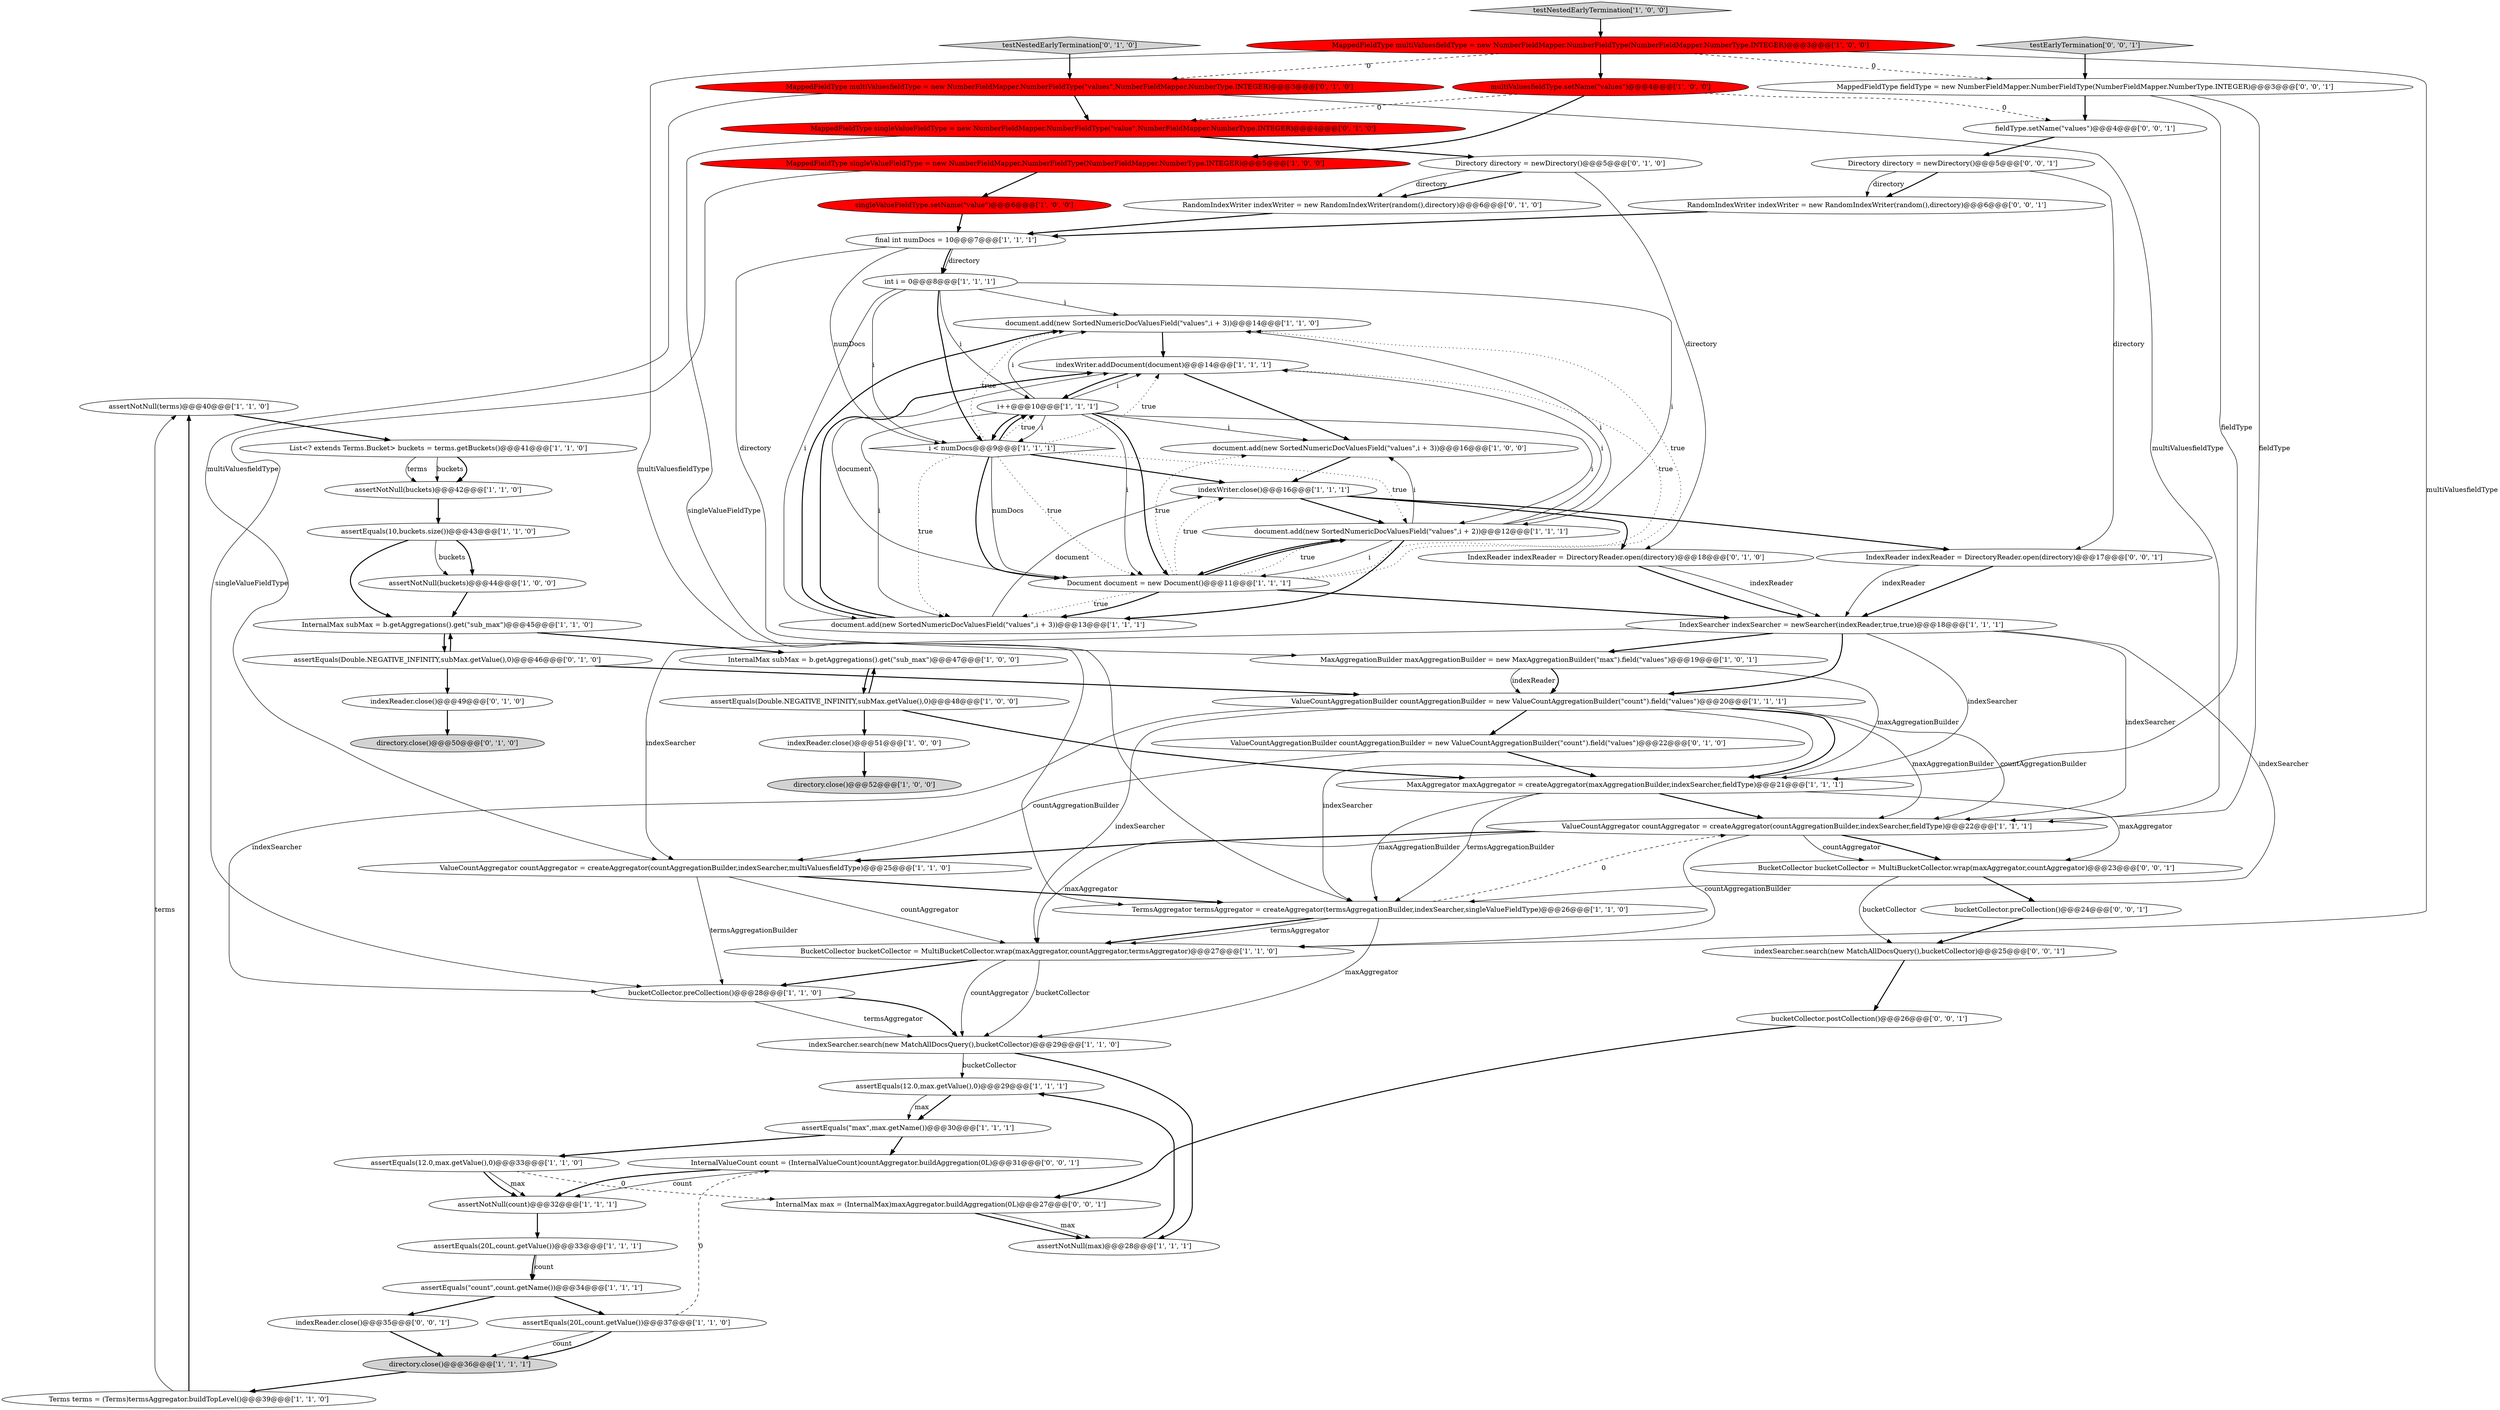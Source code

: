 digraph {
40 [style = filled, label = "assertNotNull(terms)@@@40@@@['1', '1', '0']", fillcolor = white, shape = ellipse image = "AAA0AAABBB1BBB"];
53 [style = filled, label = "indexReader.close()@@@49@@@['0', '1', '0']", fillcolor = white, shape = ellipse image = "AAA0AAABBB2BBB"];
7 [style = filled, label = "indexReader.close()@@@51@@@['1', '0', '0']", fillcolor = white, shape = ellipse image = "AAA0AAABBB1BBB"];
35 [style = filled, label = "indexWriter.addDocument(document)@@@14@@@['1', '1', '1']", fillcolor = white, shape = ellipse image = "AAA0AAABBB1BBB"];
4 [style = filled, label = "testNestedEarlyTermination['1', '0', '0']", fillcolor = lightgray, shape = diamond image = "AAA0AAABBB1BBB"];
14 [style = filled, label = "assertNotNull(buckets)@@@42@@@['1', '1', '0']", fillcolor = white, shape = ellipse image = "AAA0AAABBB1BBB"];
34 [style = filled, label = "assertNotNull(count)@@@32@@@['1', '1', '1']", fillcolor = white, shape = ellipse image = "AAA0AAABBB1BBB"];
36 [style = filled, label = "assertNotNull(buckets)@@@44@@@['1', '0', '0']", fillcolor = white, shape = ellipse image = "AAA0AAABBB1BBB"];
51 [style = filled, label = "IndexReader indexReader = DirectoryReader.open(directory)@@@18@@@['0', '1', '0']", fillcolor = white, shape = ellipse image = "AAA0AAABBB2BBB"];
2 [style = filled, label = "ValueCountAggregator countAggregator = createAggregator(countAggregationBuilder,indexSearcher,multiValuesfieldType)@@@25@@@['1', '1', '0']", fillcolor = white, shape = ellipse image = "AAA0AAABBB1BBB"];
44 [style = filled, label = "assertEquals(\"count\",count.getName())@@@34@@@['1', '1', '1']", fillcolor = white, shape = ellipse image = "AAA0AAABBB1BBB"];
55 [style = filled, label = "directory.close()@@@50@@@['0', '1', '0']", fillcolor = lightgray, shape = ellipse image = "AAA0AAABBB2BBB"];
39 [style = filled, label = "assertEquals(\"max\",max.getName())@@@30@@@['1', '1', '1']", fillcolor = white, shape = ellipse image = "AAA0AAABBB1BBB"];
9 [style = filled, label = "assertEquals(20L,count.getValue())@@@33@@@['1', '1', '1']", fillcolor = white, shape = ellipse image = "AAA0AAABBB1BBB"];
46 [style = filled, label = "Directory directory = newDirectory()@@@5@@@['0', '1', '0']", fillcolor = white, shape = ellipse image = "AAA0AAABBB2BBB"];
50 [style = filled, label = "RandomIndexWriter indexWriter = new RandomIndexWriter(random(),directory)@@@6@@@['0', '1', '0']", fillcolor = white, shape = ellipse image = "AAA0AAABBB2BBB"];
16 [style = filled, label = "document.add(new SortedNumericDocValuesField(\"values\",i + 3))@@@14@@@['1', '1', '0']", fillcolor = white, shape = ellipse image = "AAA0AAABBB1BBB"];
68 [style = filled, label = "indexSearcher.search(new MatchAllDocsQuery(),bucketCollector)@@@25@@@['0', '0', '1']", fillcolor = white, shape = ellipse image = "AAA0AAABBB3BBB"];
66 [style = filled, label = "InternalValueCount count = (InternalValueCount)countAggregator.buildAggregation(0L)@@@31@@@['0', '0', '1']", fillcolor = white, shape = ellipse image = "AAA0AAABBB3BBB"];
60 [style = filled, label = "bucketCollector.preCollection()@@@24@@@['0', '0', '1']", fillcolor = white, shape = ellipse image = "AAA0AAABBB3BBB"];
63 [style = filled, label = "indexReader.close()@@@35@@@['0', '0', '1']", fillcolor = white, shape = ellipse image = "AAA0AAABBB3BBB"];
22 [style = filled, label = "int i = 0@@@8@@@['1', '1', '1']", fillcolor = white, shape = ellipse image = "AAA0AAABBB1BBB"];
25 [style = filled, label = "InternalMax subMax = b.getAggregations().get(\"sub_max\")@@@47@@@['1', '0', '0']", fillcolor = white, shape = ellipse image = "AAA0AAABBB1BBB"];
26 [style = filled, label = "assertEquals(12.0,max.getValue(),0)@@@29@@@['1', '1', '1']", fillcolor = white, shape = ellipse image = "AAA0AAABBB1BBB"];
8 [style = filled, label = "document.add(new SortedNumericDocValuesField(\"values\",i + 3))@@@16@@@['1', '0', '0']", fillcolor = white, shape = ellipse image = "AAA0AAABBB1BBB"];
33 [style = filled, label = "InternalMax subMax = b.getAggregations().get(\"sub_max\")@@@45@@@['1', '1', '0']", fillcolor = white, shape = ellipse image = "AAA0AAABBB1BBB"];
17 [style = filled, label = "assertEquals(Double.NEGATIVE_INFINITY,subMax.getValue(),0)@@@48@@@['1', '0', '0']", fillcolor = white, shape = ellipse image = "AAA0AAABBB1BBB"];
38 [style = filled, label = "MappedFieldType multiValuesfieldType = new NumberFieldMapper.NumberFieldType(NumberFieldMapper.NumberType.INTEGER)@@@3@@@['1', '0', '0']", fillcolor = red, shape = ellipse image = "AAA1AAABBB1BBB"];
52 [style = filled, label = "ValueCountAggregationBuilder countAggregationBuilder = new ValueCountAggregationBuilder(\"count\").field(\"values\")@@@22@@@['0', '1', '0']", fillcolor = white, shape = ellipse image = "AAA0AAABBB2BBB"];
12 [style = filled, label = "BucketCollector bucketCollector = MultiBucketCollector.wrap(maxAggregator,countAggregator,termsAggregator)@@@27@@@['1', '1', '0']", fillcolor = white, shape = ellipse image = "AAA0AAABBB1BBB"];
65 [style = filled, label = "testEarlyTermination['0', '0', '1']", fillcolor = lightgray, shape = diamond image = "AAA0AAABBB3BBB"];
45 [style = filled, label = "Terms terms = (Terms)termsAggregator.buildTopLevel()@@@39@@@['1', '1', '0']", fillcolor = white, shape = ellipse image = "AAA0AAABBB1BBB"];
13 [style = filled, label = "document.add(new SortedNumericDocValuesField(\"values\",i + 3))@@@13@@@['1', '1', '1']", fillcolor = white, shape = ellipse image = "AAA0AAABBB1BBB"];
62 [style = filled, label = "RandomIndexWriter indexWriter = new RandomIndexWriter(random(),directory)@@@6@@@['0', '0', '1']", fillcolor = white, shape = ellipse image = "AAA0AAABBB3BBB"];
48 [style = filled, label = "MappedFieldType singleValueFieldType = new NumberFieldMapper.NumberFieldType(\"value\",NumberFieldMapper.NumberType.INTEGER)@@@4@@@['0', '1', '0']", fillcolor = red, shape = ellipse image = "AAA1AAABBB2BBB"];
23 [style = filled, label = "ValueCountAggregator countAggregator = createAggregator(countAggregationBuilder,indexSearcher,fieldType)@@@22@@@['1', '1', '1']", fillcolor = white, shape = ellipse image = "AAA0AAABBB1BBB"];
6 [style = filled, label = "assertEquals(10,buckets.size())@@@43@@@['1', '1', '0']", fillcolor = white, shape = ellipse image = "AAA0AAABBB1BBB"];
30 [style = filled, label = "MaxAggregator maxAggregator = createAggregator(maxAggregationBuilder,indexSearcher,fieldType)@@@21@@@['1', '1', '1']", fillcolor = white, shape = ellipse image = "AAA0AAABBB1BBB"];
56 [style = filled, label = "MappedFieldType fieldType = new NumberFieldMapper.NumberFieldType(NumberFieldMapper.NumberType.INTEGER)@@@3@@@['0', '0', '1']", fillcolor = white, shape = ellipse image = "AAA0AAABBB3BBB"];
1 [style = filled, label = "directory.close()@@@36@@@['1', '1', '1']", fillcolor = lightgray, shape = ellipse image = "AAA0AAABBB1BBB"];
59 [style = filled, label = "IndexReader indexReader = DirectoryReader.open(directory)@@@17@@@['0', '0', '1']", fillcolor = white, shape = ellipse image = "AAA0AAABBB3BBB"];
67 [style = filled, label = "bucketCollector.postCollection()@@@26@@@['0', '0', '1']", fillcolor = white, shape = ellipse image = "AAA0AAABBB3BBB"];
15 [style = filled, label = "assertNotNull(max)@@@28@@@['1', '1', '1']", fillcolor = white, shape = ellipse image = "AAA0AAABBB1BBB"];
57 [style = filled, label = "fieldType.setName(\"values\")@@@4@@@['0', '0', '1']", fillcolor = white, shape = ellipse image = "AAA0AAABBB3BBB"];
42 [style = filled, label = "bucketCollector.preCollection()@@@28@@@['1', '1', '0']", fillcolor = white, shape = ellipse image = "AAA0AAABBB1BBB"];
24 [style = filled, label = "MappedFieldType singleValueFieldType = new NumberFieldMapper.NumberFieldType(NumberFieldMapper.NumberType.INTEGER)@@@5@@@['1', '0', '0']", fillcolor = red, shape = ellipse image = "AAA1AAABBB1BBB"];
21 [style = filled, label = "i < numDocs@@@9@@@['1', '1', '1']", fillcolor = white, shape = diamond image = "AAA0AAABBB1BBB"];
10 [style = filled, label = "singleValueFieldType.setName(\"value\")@@@6@@@['1', '0', '0']", fillcolor = red, shape = ellipse image = "AAA1AAABBB1BBB"];
64 [style = filled, label = "InternalMax max = (InternalMax)maxAggregator.buildAggregation(0L)@@@27@@@['0', '0', '1']", fillcolor = white, shape = ellipse image = "AAA0AAABBB3BBB"];
3 [style = filled, label = "indexSearcher.search(new MatchAllDocsQuery(),bucketCollector)@@@29@@@['1', '1', '0']", fillcolor = white, shape = ellipse image = "AAA0AAABBB1BBB"];
19 [style = filled, label = "final int numDocs = 10@@@7@@@['1', '1', '1']", fillcolor = white, shape = ellipse image = "AAA0AAABBB1BBB"];
18 [style = filled, label = "multiValuesfieldType.setName(\"values\")@@@4@@@['1', '0', '0']", fillcolor = red, shape = ellipse image = "AAA1AAABBB1BBB"];
0 [style = filled, label = "assertEquals(20L,count.getValue())@@@37@@@['1', '1', '0']", fillcolor = white, shape = ellipse image = "AAA0AAABBB1BBB"];
41 [style = filled, label = "directory.close()@@@52@@@['1', '0', '0']", fillcolor = lightgray, shape = ellipse image = "AAA0AAABBB1BBB"];
43 [style = filled, label = "Document document = new Document()@@@11@@@['1', '1', '1']", fillcolor = white, shape = ellipse image = "AAA0AAABBB1BBB"];
5 [style = filled, label = "indexWriter.close()@@@16@@@['1', '1', '1']", fillcolor = white, shape = ellipse image = "AAA0AAABBB1BBB"];
54 [style = filled, label = "testNestedEarlyTermination['0', '1', '0']", fillcolor = lightgray, shape = diamond image = "AAA0AAABBB2BBB"];
27 [style = filled, label = "MaxAggregationBuilder maxAggregationBuilder = new MaxAggregationBuilder(\"max\").field(\"values\")@@@19@@@['1', '0', '1']", fillcolor = white, shape = ellipse image = "AAA0AAABBB1BBB"];
47 [style = filled, label = "assertEquals(Double.NEGATIVE_INFINITY,subMax.getValue(),0)@@@46@@@['0', '1', '0']", fillcolor = white, shape = ellipse image = "AAA0AAABBB2BBB"];
20 [style = filled, label = "document.add(new SortedNumericDocValuesField(\"values\",i + 2))@@@12@@@['1', '1', '1']", fillcolor = white, shape = ellipse image = "AAA0AAABBB1BBB"];
28 [style = filled, label = "ValueCountAggregationBuilder countAggregationBuilder = new ValueCountAggregationBuilder(\"count\").field(\"values\")@@@20@@@['1', '1', '1']", fillcolor = white, shape = ellipse image = "AAA0AAABBB1BBB"];
29 [style = filled, label = "assertEquals(12.0,max.getValue(),0)@@@33@@@['1', '1', '0']", fillcolor = white, shape = ellipse image = "AAA0AAABBB1BBB"];
49 [style = filled, label = "MappedFieldType multiValuesfieldType = new NumberFieldMapper.NumberFieldType(\"values\",NumberFieldMapper.NumberType.INTEGER)@@@3@@@['0', '1', '0']", fillcolor = red, shape = ellipse image = "AAA1AAABBB2BBB"];
31 [style = filled, label = "i++@@@10@@@['1', '1', '1']", fillcolor = white, shape = ellipse image = "AAA0AAABBB1BBB"];
61 [style = filled, label = "BucketCollector bucketCollector = MultiBucketCollector.wrap(maxAggregator,countAggregator)@@@23@@@['0', '0', '1']", fillcolor = white, shape = ellipse image = "AAA0AAABBB3BBB"];
11 [style = filled, label = "IndexSearcher indexSearcher = newSearcher(indexReader,true,true)@@@18@@@['1', '1', '1']", fillcolor = white, shape = ellipse image = "AAA0AAABBB1BBB"];
37 [style = filled, label = "TermsAggregator termsAggregator = createAggregator(termsAggregationBuilder,indexSearcher,singleValueFieldType)@@@26@@@['1', '1', '0']", fillcolor = white, shape = ellipse image = "AAA0AAABBB1BBB"];
32 [style = filled, label = "List<? extends Terms.Bucket> buckets = terms.getBuckets()@@@41@@@['1', '1', '0']", fillcolor = white, shape = ellipse image = "AAA0AAABBB1BBB"];
58 [style = filled, label = "Directory directory = newDirectory()@@@5@@@['0', '0', '1']", fillcolor = white, shape = ellipse image = "AAA0AAABBB3BBB"];
17->25 [style = bold, label=""];
42->3 [style = solid, label="termsAggregator"];
20->35 [style = solid, label="i"];
34->9 [style = bold, label=""];
24->42 [style = solid, label="singleValueFieldType"];
44->63 [style = bold, label=""];
5->20 [style = bold, label=""];
43->35 [style = dotted, label="true"];
10->19 [style = bold, label=""];
27->28 [style = bold, label=""];
21->43 [style = bold, label=""];
43->5 [style = dotted, label="true"];
49->48 [style = bold, label=""];
18->57 [style = dashed, label="0"];
31->21 [style = bold, label=""];
12->42 [style = bold, label=""];
57->58 [style = bold, label=""];
65->56 [style = bold, label=""];
19->21 [style = solid, label="numDocs"];
29->34 [style = bold, label=""];
47->33 [style = bold, label=""];
36->33 [style = bold, label=""];
0->1 [style = solid, label="count"];
0->66 [style = dashed, label="0"];
6->36 [style = solid, label="buckets"];
2->12 [style = solid, label="countAggregator"];
37->3 [style = solid, label="maxAggregator"];
58->62 [style = bold, label=""];
21->31 [style = bold, label=""];
29->34 [style = solid, label="max"];
28->52 [style = bold, label=""];
33->25 [style = bold, label=""];
43->8 [style = dotted, label="true"];
35->8 [style = bold, label=""];
42->3 [style = bold, label=""];
20->43 [style = bold, label=""];
11->27 [style = bold, label=""];
49->2 [style = solid, label="multiValuesfieldType"];
60->68 [style = bold, label=""];
22->16 [style = solid, label="i"];
23->12 [style = solid, label="maxAggregator"];
28->23 [style = solid, label="maxAggregationBuilder"];
45->40 [style = solid, label="terms"];
46->50 [style = bold, label=""];
22->21 [style = solid, label="i"];
46->50 [style = solid, label="directory"];
51->11 [style = bold, label=""];
31->13 [style = solid, label="i"];
51->11 [style = solid, label="indexReader"];
39->29 [style = bold, label=""];
24->10 [style = bold, label=""];
58->62 [style = solid, label="directory"];
35->31 [style = bold, label=""];
11->28 [style = bold, label=""];
47->53 [style = bold, label=""];
38->37 [style = solid, label="multiValuesfieldType"];
38->12 [style = solid, label="multiValuesfieldType"];
4->38 [style = bold, label=""];
54->49 [style = bold, label=""];
21->20 [style = dotted, label="true"];
67->64 [style = bold, label=""];
50->19 [style = bold, label=""];
63->1 [style = bold, label=""];
28->30 [style = bold, label=""];
11->23 [style = solid, label="indexSearcher"];
48->37 [style = solid, label="singleValueFieldType"];
23->61 [style = bold, label=""];
9->44 [style = solid, label="count"];
47->28 [style = bold, label=""];
37->23 [style = dashed, label="0"];
46->51 [style = solid, label="directory"];
19->22 [style = solid, label="directory"];
56->57 [style = bold, label=""];
31->43 [style = solid, label="i"];
13->16 [style = bold, label=""];
43->11 [style = bold, label=""];
43->13 [style = bold, label=""];
66->34 [style = bold, label=""];
28->23 [style = solid, label="countAggregationBuilder"];
38->18 [style = bold, label=""];
59->11 [style = bold, label=""];
64->15 [style = bold, label=""];
33->47 [style = bold, label=""];
12->3 [style = solid, label="countAggregator"];
3->26 [style = solid, label="bucketCollector"];
31->20 [style = solid, label="i"];
21->31 [style = dotted, label="true"];
39->66 [style = bold, label=""];
9->44 [style = bold, label=""];
28->37 [style = solid, label="indexSearcher"];
21->43 [style = solid, label="numDocs"];
21->13 [style = dotted, label="true"];
30->37 [style = solid, label="termsAggregationBuilder"];
21->16 [style = dotted, label="true"];
30->37 [style = solid, label="maxAggregationBuilder"];
1->45 [style = bold, label=""];
19->22 [style = bold, label=""];
21->35 [style = dotted, label="true"];
14->6 [style = bold, label=""];
31->21 [style = solid, label="i"];
22->31 [style = solid, label="i"];
31->35 [style = solid, label="i"];
20->8 [style = solid, label="i"];
18->24 [style = bold, label=""];
11->37 [style = solid, label="indexSearcher"];
20->13 [style = bold, label=""];
56->23 [style = solid, label="fieldType"];
5->59 [style = bold, label=""];
28->42 [style = solid, label="indexSearcher"];
43->20 [style = bold, label=""];
43->16 [style = dotted, label="true"];
32->14 [style = bold, label=""];
62->19 [style = bold, label=""];
20->43 [style = solid, label="i"];
18->48 [style = dashed, label="0"];
25->17 [style = bold, label=""];
11->2 [style = solid, label="indexSearcher"];
37->12 [style = bold, label=""];
30->61 [style = solid, label="maxAggregator"];
48->46 [style = bold, label=""];
21->5 [style = bold, label=""];
23->61 [style = solid, label="countAggregator"];
19->27 [style = solid, label="directory"];
32->14 [style = solid, label="terms"];
20->16 [style = solid, label="i"];
0->1 [style = bold, label=""];
6->33 [style = bold, label=""];
38->56 [style = dashed, label="0"];
40->32 [style = bold, label=""];
31->43 [style = bold, label=""];
7->41 [style = bold, label=""];
23->2 [style = bold, label=""];
59->11 [style = solid, label="indexReader"];
31->8 [style = solid, label="i"];
45->40 [style = bold, label=""];
21->43 [style = dotted, label="true"];
53->55 [style = bold, label=""];
61->60 [style = bold, label=""];
5->51 [style = bold, label=""];
68->67 [style = bold, label=""];
27->30 [style = solid, label="maxAggregationBuilder"];
38->49 [style = dashed, label="0"];
22->13 [style = solid, label="i"];
49->23 [style = solid, label="multiValuesfieldType"];
30->23 [style = bold, label=""];
22->21 [style = bold, label=""];
17->30 [style = bold, label=""];
3->15 [style = bold, label=""];
28->12 [style = solid, label="indexSearcher"];
64->15 [style = solid, label="max"];
43->13 [style = dotted, label="true"];
56->30 [style = solid, label="fieldType"];
6->36 [style = bold, label=""];
26->39 [style = bold, label=""];
31->16 [style = solid, label="i"];
52->2 [style = solid, label="countAggregationBuilder"];
15->26 [style = bold, label=""];
22->20 [style = solid, label="i"];
17->7 [style = bold, label=""];
11->30 [style = solid, label="indexSearcher"];
27->28 [style = solid, label="indexReader"];
12->3 [style = solid, label="bucketCollector"];
8->5 [style = bold, label=""];
2->42 [style = solid, label="termsAggregationBuilder"];
66->34 [style = solid, label="count"];
23->12 [style = solid, label="countAggregationBuilder"];
43->20 [style = dotted, label="true"];
13->5 [style = solid, label="document"];
37->12 [style = solid, label="termsAggregator"];
32->14 [style = solid, label="buckets"];
16->35 [style = bold, label=""];
2->37 [style = bold, label=""];
58->59 [style = solid, label="directory"];
26->39 [style = solid, label="max"];
13->35 [style = bold, label=""];
29->64 [style = dashed, label="0"];
43->35 [style = solid, label="document"];
52->30 [style = bold, label=""];
61->68 [style = solid, label="bucketCollector"];
44->0 [style = bold, label=""];
}
